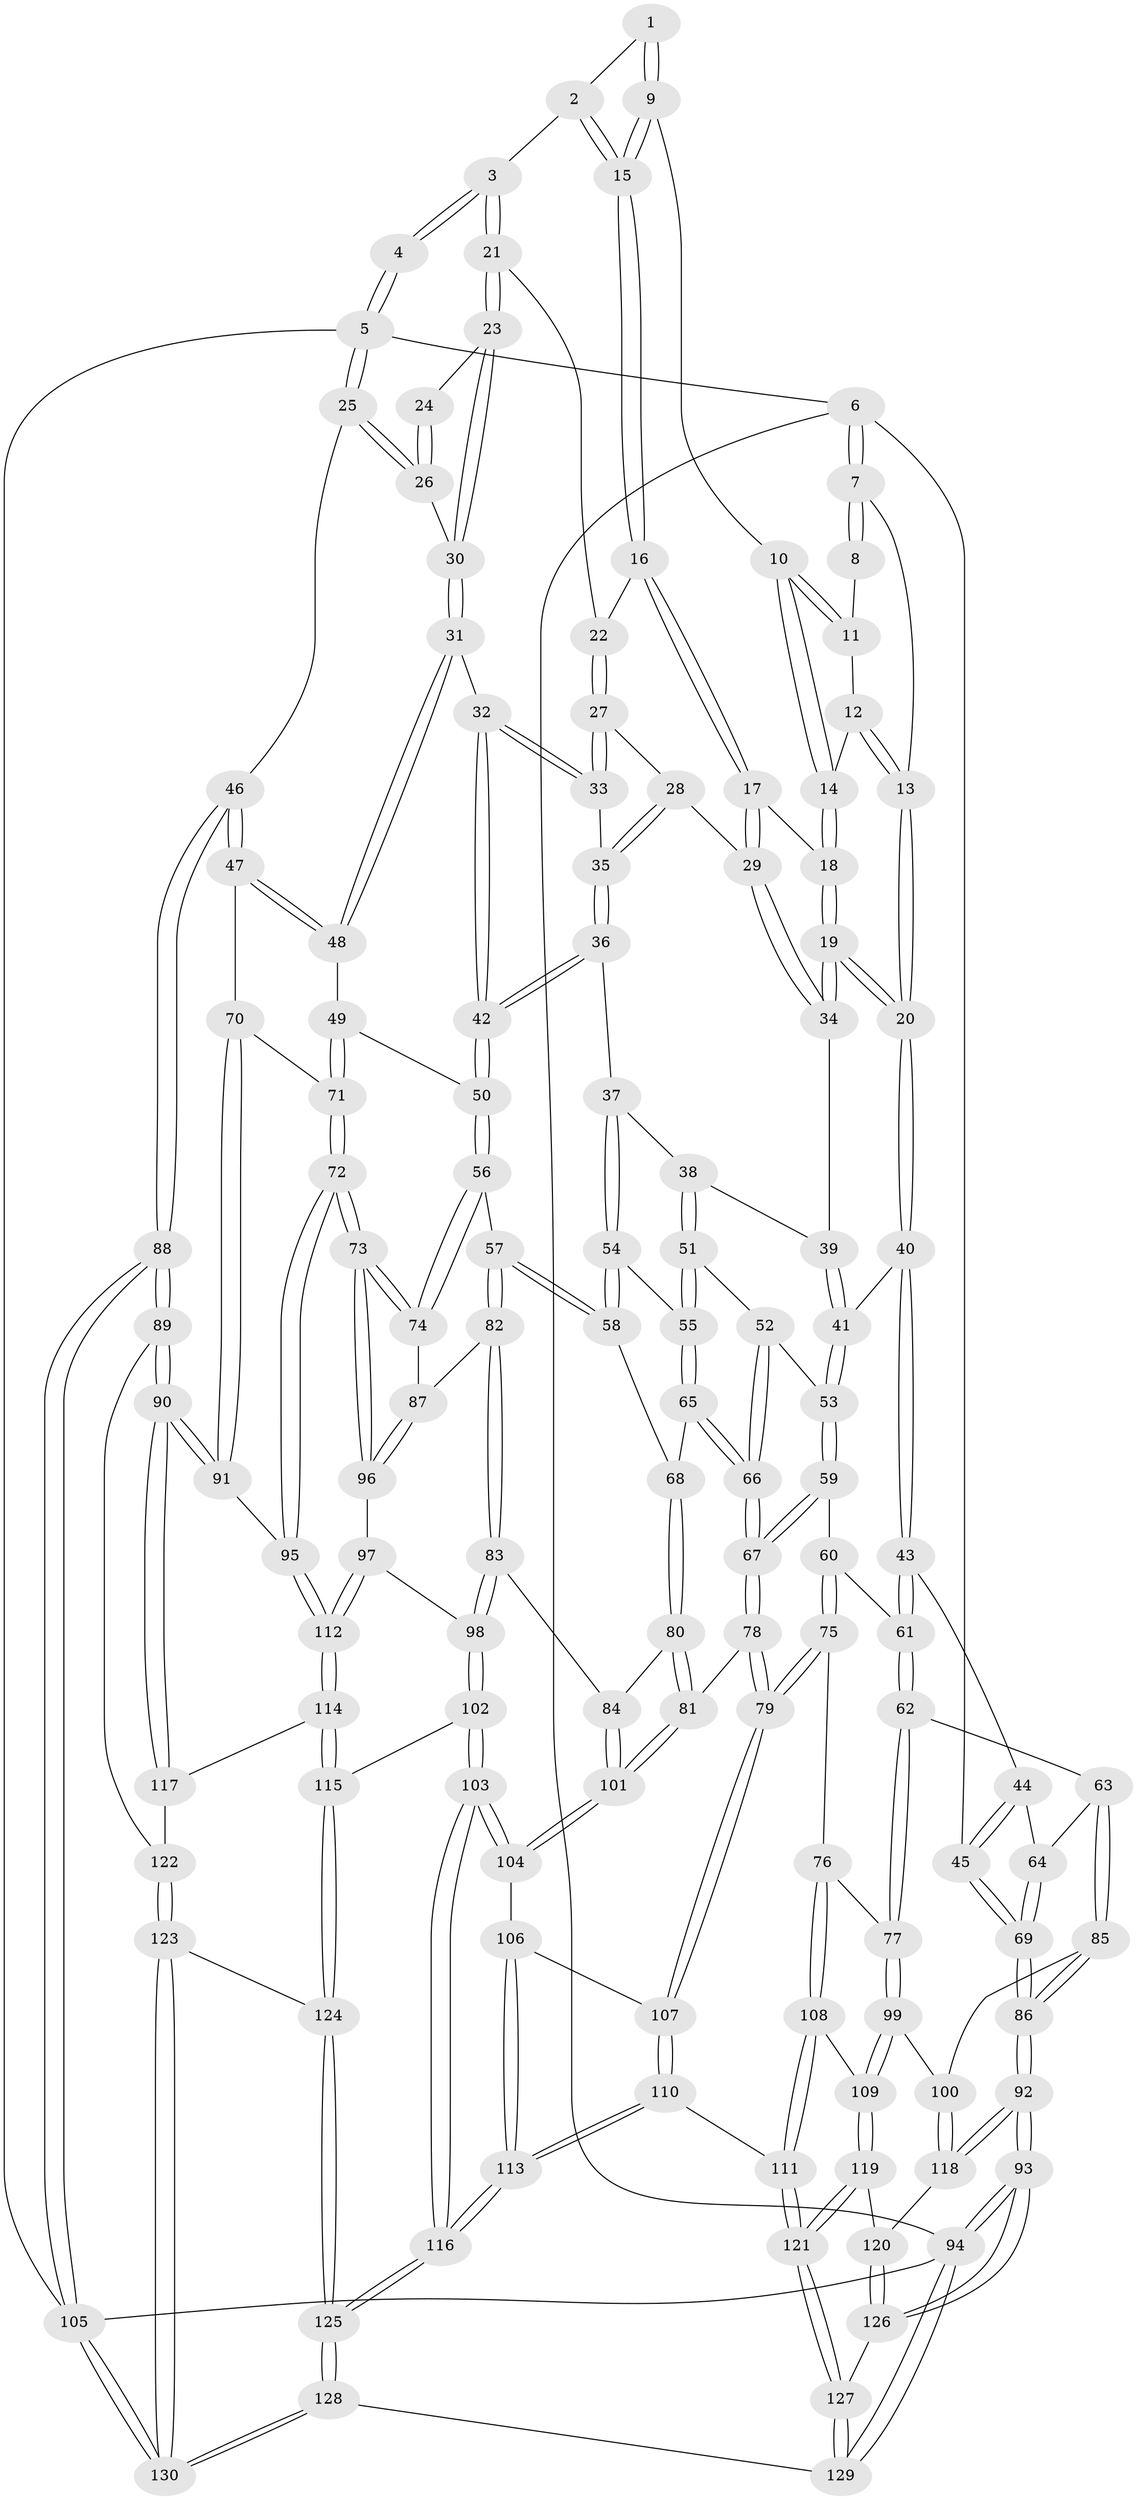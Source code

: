 // Generated by graph-tools (version 1.1) at 2025/38/03/09/25 02:38:37]
// undirected, 130 vertices, 322 edges
graph export_dot {
graph [start="1"]
  node [color=gray90,style=filled];
  1 [pos="+0.5179950848552816+0"];
  2 [pos="+1+0"];
  3 [pos="+1+0"];
  4 [pos="+1+0"];
  5 [pos="+1+0"];
  6 [pos="+0+0"];
  7 [pos="+0+0"];
  8 [pos="+0.41515958997059244+0"];
  9 [pos="+0.6328250397739026+0.09175326148335397"];
  10 [pos="+0.5138252125465085+0.12412495234217621"];
  11 [pos="+0.46481641265116685+0.010509100037202318"];
  12 [pos="+0.4226656548685196+0.12259775336503637"];
  13 [pos="+0.2331343768944828+0.2118802561231337"];
  14 [pos="+0.5110226031726404+0.13108584013951544"];
  15 [pos="+0.6793612886976609+0.11897782530249777"];
  16 [pos="+0.6850206094489318+0.1389974786430425"];
  17 [pos="+0.5407712764057758+0.22554134791475713"];
  18 [pos="+0.5076071223483685+0.15623892266964357"];
  19 [pos="+0.3062775808938472+0.23600835135035067"];
  20 [pos="+0.24654794126639207+0.23539410395147467"];
  21 [pos="+0.778849081065576+0.1791788269423905"];
  22 [pos="+0.7014392301833912+0.1621967847162789"];
  23 [pos="+0.8294248741829268+0.2189686498566439"];
  24 [pos="+0.9445091609162686+0.06678999468548158"];
  25 [pos="+1+0.3373727885368802"];
  26 [pos="+0.9076150601473029+0.3018892074424144"];
  27 [pos="+0.6891912511575455+0.21893621681177317"];
  28 [pos="+0.5766825469345945+0.28025180667390737"];
  29 [pos="+0.5375670441389446+0.2710877810818006"];
  30 [pos="+0.8715683110330733+0.30470846382290684"];
  31 [pos="+0.8478182103180492+0.32829619465965865"];
  32 [pos="+0.7247901941963426+0.3281755627975664"];
  33 [pos="+0.7111914740682878+0.3167417527394155"];
  34 [pos="+0.5168385071139089+0.2893493786518496"];
  35 [pos="+0.6316055738202528+0.3270057083978004"];
  36 [pos="+0.608112022667549+0.4008573556065644"];
  37 [pos="+0.5738134565763527+0.4123817084396352"];
  38 [pos="+0.5416047240805305+0.4046026817213258"];
  39 [pos="+0.5154067085904155+0.30330872866622244"];
  40 [pos="+0.24877028937487475+0.27424811041467484"];
  41 [pos="+0.38873461643066515+0.41316214818977226"];
  42 [pos="+0.6902193852819047+0.4336362935317437"];
  43 [pos="+0.19124909125739464+0.4016600758027519"];
  44 [pos="+0.18187821584494243+0.407218343481383"];
  45 [pos="+0+0.3684262606129383"];
  46 [pos="+1+0.42937194873950807"];
  47 [pos="+0.9202965285860448+0.5073962947845461"];
  48 [pos="+0.8385562642779759+0.40799823390131496"];
  49 [pos="+0.747914946437305+0.49048799502506885"];
  50 [pos="+0.7114746017493984+0.4856930163780396"];
  51 [pos="+0.46984161824795667+0.4626368937945004"];
  52 [pos="+0.43224888910903353+0.460480850610333"];
  53 [pos="+0.41153871568645745+0.4574874438690496"];
  54 [pos="+0.6021279216188093+0.51330942171188"];
  55 [pos="+0.5013464334578167+0.5011113294935443"];
  56 [pos="+0.7018591444424556+0.4943830165212848"];
  57 [pos="+0.6251658726338917+0.5331145828472467"];
  58 [pos="+0.6216125383574427+0.5309956290266943"];
  59 [pos="+0.4063767446934255+0.46550446149690833"];
  60 [pos="+0.3624860074210456+0.5094259830221886"];
  61 [pos="+0.23229381301905816+0.4800263744402484"];
  62 [pos="+0.23567722946411845+0.5857591841296893"];
  63 [pos="+0.13127533100036998+0.5570498188536872"];
  64 [pos="+0.10512323303194755+0.4978883124160311"];
  65 [pos="+0.5062820559950372+0.5424490925026869"];
  66 [pos="+0.4640709606088473+0.5741181412695364"];
  67 [pos="+0.44186576142358186+0.6065377704768842"];
  68 [pos="+0.5206050056937855+0.5630343820016468"];
  69 [pos="+0+0.5433819546893037"];
  70 [pos="+0.90384257549307+0.5322391766843855"];
  71 [pos="+0.7987376561785823+0.5529242115582015"];
  72 [pos="+0.7816166814321013+0.6729661476486284"];
  73 [pos="+0.7710230091845314+0.6650532850175734"];
  74 [pos="+0.7090090197584803+0.5865440974794095"];
  75 [pos="+0.329936370586807+0.6190469918137486"];
  76 [pos="+0.2802887237179688+0.624770712631115"];
  77 [pos="+0.2505667538015132+0.6145835516549725"];
  78 [pos="+0.4356900869253274+0.6359637190538409"];
  79 [pos="+0.3834000619363702+0.6523497937641982"];
  80 [pos="+0.5299543875367001+0.6127438137994501"];
  81 [pos="+0.4613676633564681+0.6424436032420562"];
  82 [pos="+0.6202739932294428+0.5792796400964685"];
  83 [pos="+0.579545038953586+0.6257973776322983"];
  84 [pos="+0.5645028294561181+0.6235541354779872"];
  85 [pos="+0.08047484479045622+0.6886165400042349"];
  86 [pos="+0+0.694423417407521"];
  87 [pos="+0.656398114464332+0.6060203716490968"];
  88 [pos="+1+0.7433344580545416"];
  89 [pos="+1+0.7359423153060898"];
  90 [pos="+1+0.7306327826745426"];
  91 [pos="+0.9162369376362418+0.6174337901522473"];
  92 [pos="+0+0.7374241326781287"];
  93 [pos="+0+1"];
  94 [pos="+0+1"];
  95 [pos="+0.7852201913471182+0.6843663089776131"];
  96 [pos="+0.6662478713990504+0.6213813893369633"];
  97 [pos="+0.64660454195149+0.6826210019884911"];
  98 [pos="+0.6025527135817315+0.6934384596750821"];
  99 [pos="+0.12689482520783235+0.7012620894558683"];
  100 [pos="+0.11498435123944821+0.6997383463903359"];
  101 [pos="+0.5055891695664614+0.7108346568546429"];
  102 [pos="+0.5629540437655061+0.7945832385403803"];
  103 [pos="+0.560287585273102+0.7971372931537447"];
  104 [pos="+0.5105703958324478+0.7227413540217479"];
  105 [pos="+1+1"];
  106 [pos="+0.4448626232981525+0.7209636979464228"];
  107 [pos="+0.38357832391743596+0.6577013643691961"];
  108 [pos="+0.2699891397759892+0.7566033760932098"];
  109 [pos="+0.18778007498885002+0.7651091059522216"];
  110 [pos="+0.36147799130978175+0.8184082943108458"];
  111 [pos="+0.3531825206194505+0.8193681991858238"];
  112 [pos="+0.7819644368185374+0.7114696630609284"];
  113 [pos="+0.44190250101140355+0.8566799054619374"];
  114 [pos="+0.785063440781235+0.7285865496368957"];
  115 [pos="+0.778481135279458+0.7501299275265054"];
  116 [pos="+0.5186031330387891+0.901478807282802"];
  117 [pos="+0.8314628529982319+0.7316788396909089"];
  118 [pos="+0.10733259402842477+0.8496278611791546"];
  119 [pos="+0.18527365668063228+0.8243837034828254"];
  120 [pos="+0.126562324911486+0.8688040014251233"];
  121 [pos="+0.2688858692140021+0.8887658114241863"];
  122 [pos="+0.9362386238075833+0.8239498084982434"];
  123 [pos="+0.8268207063817723+0.8998846800534661"];
  124 [pos="+0.7933458748334681+0.8561983797263231"];
  125 [pos="+0.5234331346791583+0.9168690327515236"];
  126 [pos="+0.12539425892604988+0.8814720270803674"];
  127 [pos="+0.19927674926462888+1"];
  128 [pos="+0.5200014801189347+1"];
  129 [pos="+0.19230232503393638+1"];
  130 [pos="+0.9213715219240798+1"];
  1 -- 2;
  1 -- 9;
  1 -- 9;
  2 -- 3;
  2 -- 15;
  2 -- 15;
  3 -- 4;
  3 -- 4;
  3 -- 21;
  3 -- 21;
  4 -- 5;
  4 -- 5;
  5 -- 6;
  5 -- 25;
  5 -- 25;
  5 -- 105;
  6 -- 7;
  6 -- 7;
  6 -- 45;
  6 -- 94;
  7 -- 8;
  7 -- 8;
  7 -- 13;
  8 -- 11;
  9 -- 10;
  9 -- 15;
  9 -- 15;
  10 -- 11;
  10 -- 11;
  10 -- 14;
  10 -- 14;
  11 -- 12;
  12 -- 13;
  12 -- 13;
  12 -- 14;
  13 -- 20;
  13 -- 20;
  14 -- 18;
  14 -- 18;
  15 -- 16;
  15 -- 16;
  16 -- 17;
  16 -- 17;
  16 -- 22;
  17 -- 18;
  17 -- 29;
  17 -- 29;
  18 -- 19;
  18 -- 19;
  19 -- 20;
  19 -- 20;
  19 -- 34;
  19 -- 34;
  20 -- 40;
  20 -- 40;
  21 -- 22;
  21 -- 23;
  21 -- 23;
  22 -- 27;
  22 -- 27;
  23 -- 24;
  23 -- 30;
  23 -- 30;
  24 -- 26;
  24 -- 26;
  25 -- 26;
  25 -- 26;
  25 -- 46;
  26 -- 30;
  27 -- 28;
  27 -- 33;
  27 -- 33;
  28 -- 29;
  28 -- 35;
  28 -- 35;
  29 -- 34;
  29 -- 34;
  30 -- 31;
  30 -- 31;
  31 -- 32;
  31 -- 48;
  31 -- 48;
  32 -- 33;
  32 -- 33;
  32 -- 42;
  32 -- 42;
  33 -- 35;
  34 -- 39;
  35 -- 36;
  35 -- 36;
  36 -- 37;
  36 -- 42;
  36 -- 42;
  37 -- 38;
  37 -- 54;
  37 -- 54;
  38 -- 39;
  38 -- 51;
  38 -- 51;
  39 -- 41;
  39 -- 41;
  40 -- 41;
  40 -- 43;
  40 -- 43;
  41 -- 53;
  41 -- 53;
  42 -- 50;
  42 -- 50;
  43 -- 44;
  43 -- 61;
  43 -- 61;
  44 -- 45;
  44 -- 45;
  44 -- 64;
  45 -- 69;
  45 -- 69;
  46 -- 47;
  46 -- 47;
  46 -- 88;
  46 -- 88;
  47 -- 48;
  47 -- 48;
  47 -- 70;
  48 -- 49;
  49 -- 50;
  49 -- 71;
  49 -- 71;
  50 -- 56;
  50 -- 56;
  51 -- 52;
  51 -- 55;
  51 -- 55;
  52 -- 53;
  52 -- 66;
  52 -- 66;
  53 -- 59;
  53 -- 59;
  54 -- 55;
  54 -- 58;
  54 -- 58;
  55 -- 65;
  55 -- 65;
  56 -- 57;
  56 -- 74;
  56 -- 74;
  57 -- 58;
  57 -- 58;
  57 -- 82;
  57 -- 82;
  58 -- 68;
  59 -- 60;
  59 -- 67;
  59 -- 67;
  60 -- 61;
  60 -- 75;
  60 -- 75;
  61 -- 62;
  61 -- 62;
  62 -- 63;
  62 -- 77;
  62 -- 77;
  63 -- 64;
  63 -- 85;
  63 -- 85;
  64 -- 69;
  64 -- 69;
  65 -- 66;
  65 -- 66;
  65 -- 68;
  66 -- 67;
  66 -- 67;
  67 -- 78;
  67 -- 78;
  68 -- 80;
  68 -- 80;
  69 -- 86;
  69 -- 86;
  70 -- 71;
  70 -- 91;
  70 -- 91;
  71 -- 72;
  71 -- 72;
  72 -- 73;
  72 -- 73;
  72 -- 95;
  72 -- 95;
  73 -- 74;
  73 -- 74;
  73 -- 96;
  73 -- 96;
  74 -- 87;
  75 -- 76;
  75 -- 79;
  75 -- 79;
  76 -- 77;
  76 -- 108;
  76 -- 108;
  77 -- 99;
  77 -- 99;
  78 -- 79;
  78 -- 79;
  78 -- 81;
  79 -- 107;
  79 -- 107;
  80 -- 81;
  80 -- 81;
  80 -- 84;
  81 -- 101;
  81 -- 101;
  82 -- 83;
  82 -- 83;
  82 -- 87;
  83 -- 84;
  83 -- 98;
  83 -- 98;
  84 -- 101;
  84 -- 101;
  85 -- 86;
  85 -- 86;
  85 -- 100;
  86 -- 92;
  86 -- 92;
  87 -- 96;
  87 -- 96;
  88 -- 89;
  88 -- 89;
  88 -- 105;
  88 -- 105;
  89 -- 90;
  89 -- 90;
  89 -- 122;
  90 -- 91;
  90 -- 91;
  90 -- 117;
  90 -- 117;
  91 -- 95;
  92 -- 93;
  92 -- 93;
  92 -- 118;
  92 -- 118;
  93 -- 94;
  93 -- 94;
  93 -- 126;
  93 -- 126;
  94 -- 129;
  94 -- 129;
  94 -- 105;
  95 -- 112;
  95 -- 112;
  96 -- 97;
  97 -- 98;
  97 -- 112;
  97 -- 112;
  98 -- 102;
  98 -- 102;
  99 -- 100;
  99 -- 109;
  99 -- 109;
  100 -- 118;
  100 -- 118;
  101 -- 104;
  101 -- 104;
  102 -- 103;
  102 -- 103;
  102 -- 115;
  103 -- 104;
  103 -- 104;
  103 -- 116;
  103 -- 116;
  104 -- 106;
  105 -- 130;
  105 -- 130;
  106 -- 107;
  106 -- 113;
  106 -- 113;
  107 -- 110;
  107 -- 110;
  108 -- 109;
  108 -- 111;
  108 -- 111;
  109 -- 119;
  109 -- 119;
  110 -- 111;
  110 -- 113;
  110 -- 113;
  111 -- 121;
  111 -- 121;
  112 -- 114;
  112 -- 114;
  113 -- 116;
  113 -- 116;
  114 -- 115;
  114 -- 115;
  114 -- 117;
  115 -- 124;
  115 -- 124;
  116 -- 125;
  116 -- 125;
  117 -- 122;
  118 -- 120;
  119 -- 120;
  119 -- 121;
  119 -- 121;
  120 -- 126;
  120 -- 126;
  121 -- 127;
  121 -- 127;
  122 -- 123;
  122 -- 123;
  123 -- 124;
  123 -- 130;
  123 -- 130;
  124 -- 125;
  124 -- 125;
  125 -- 128;
  125 -- 128;
  126 -- 127;
  127 -- 129;
  127 -- 129;
  128 -- 129;
  128 -- 130;
  128 -- 130;
}
